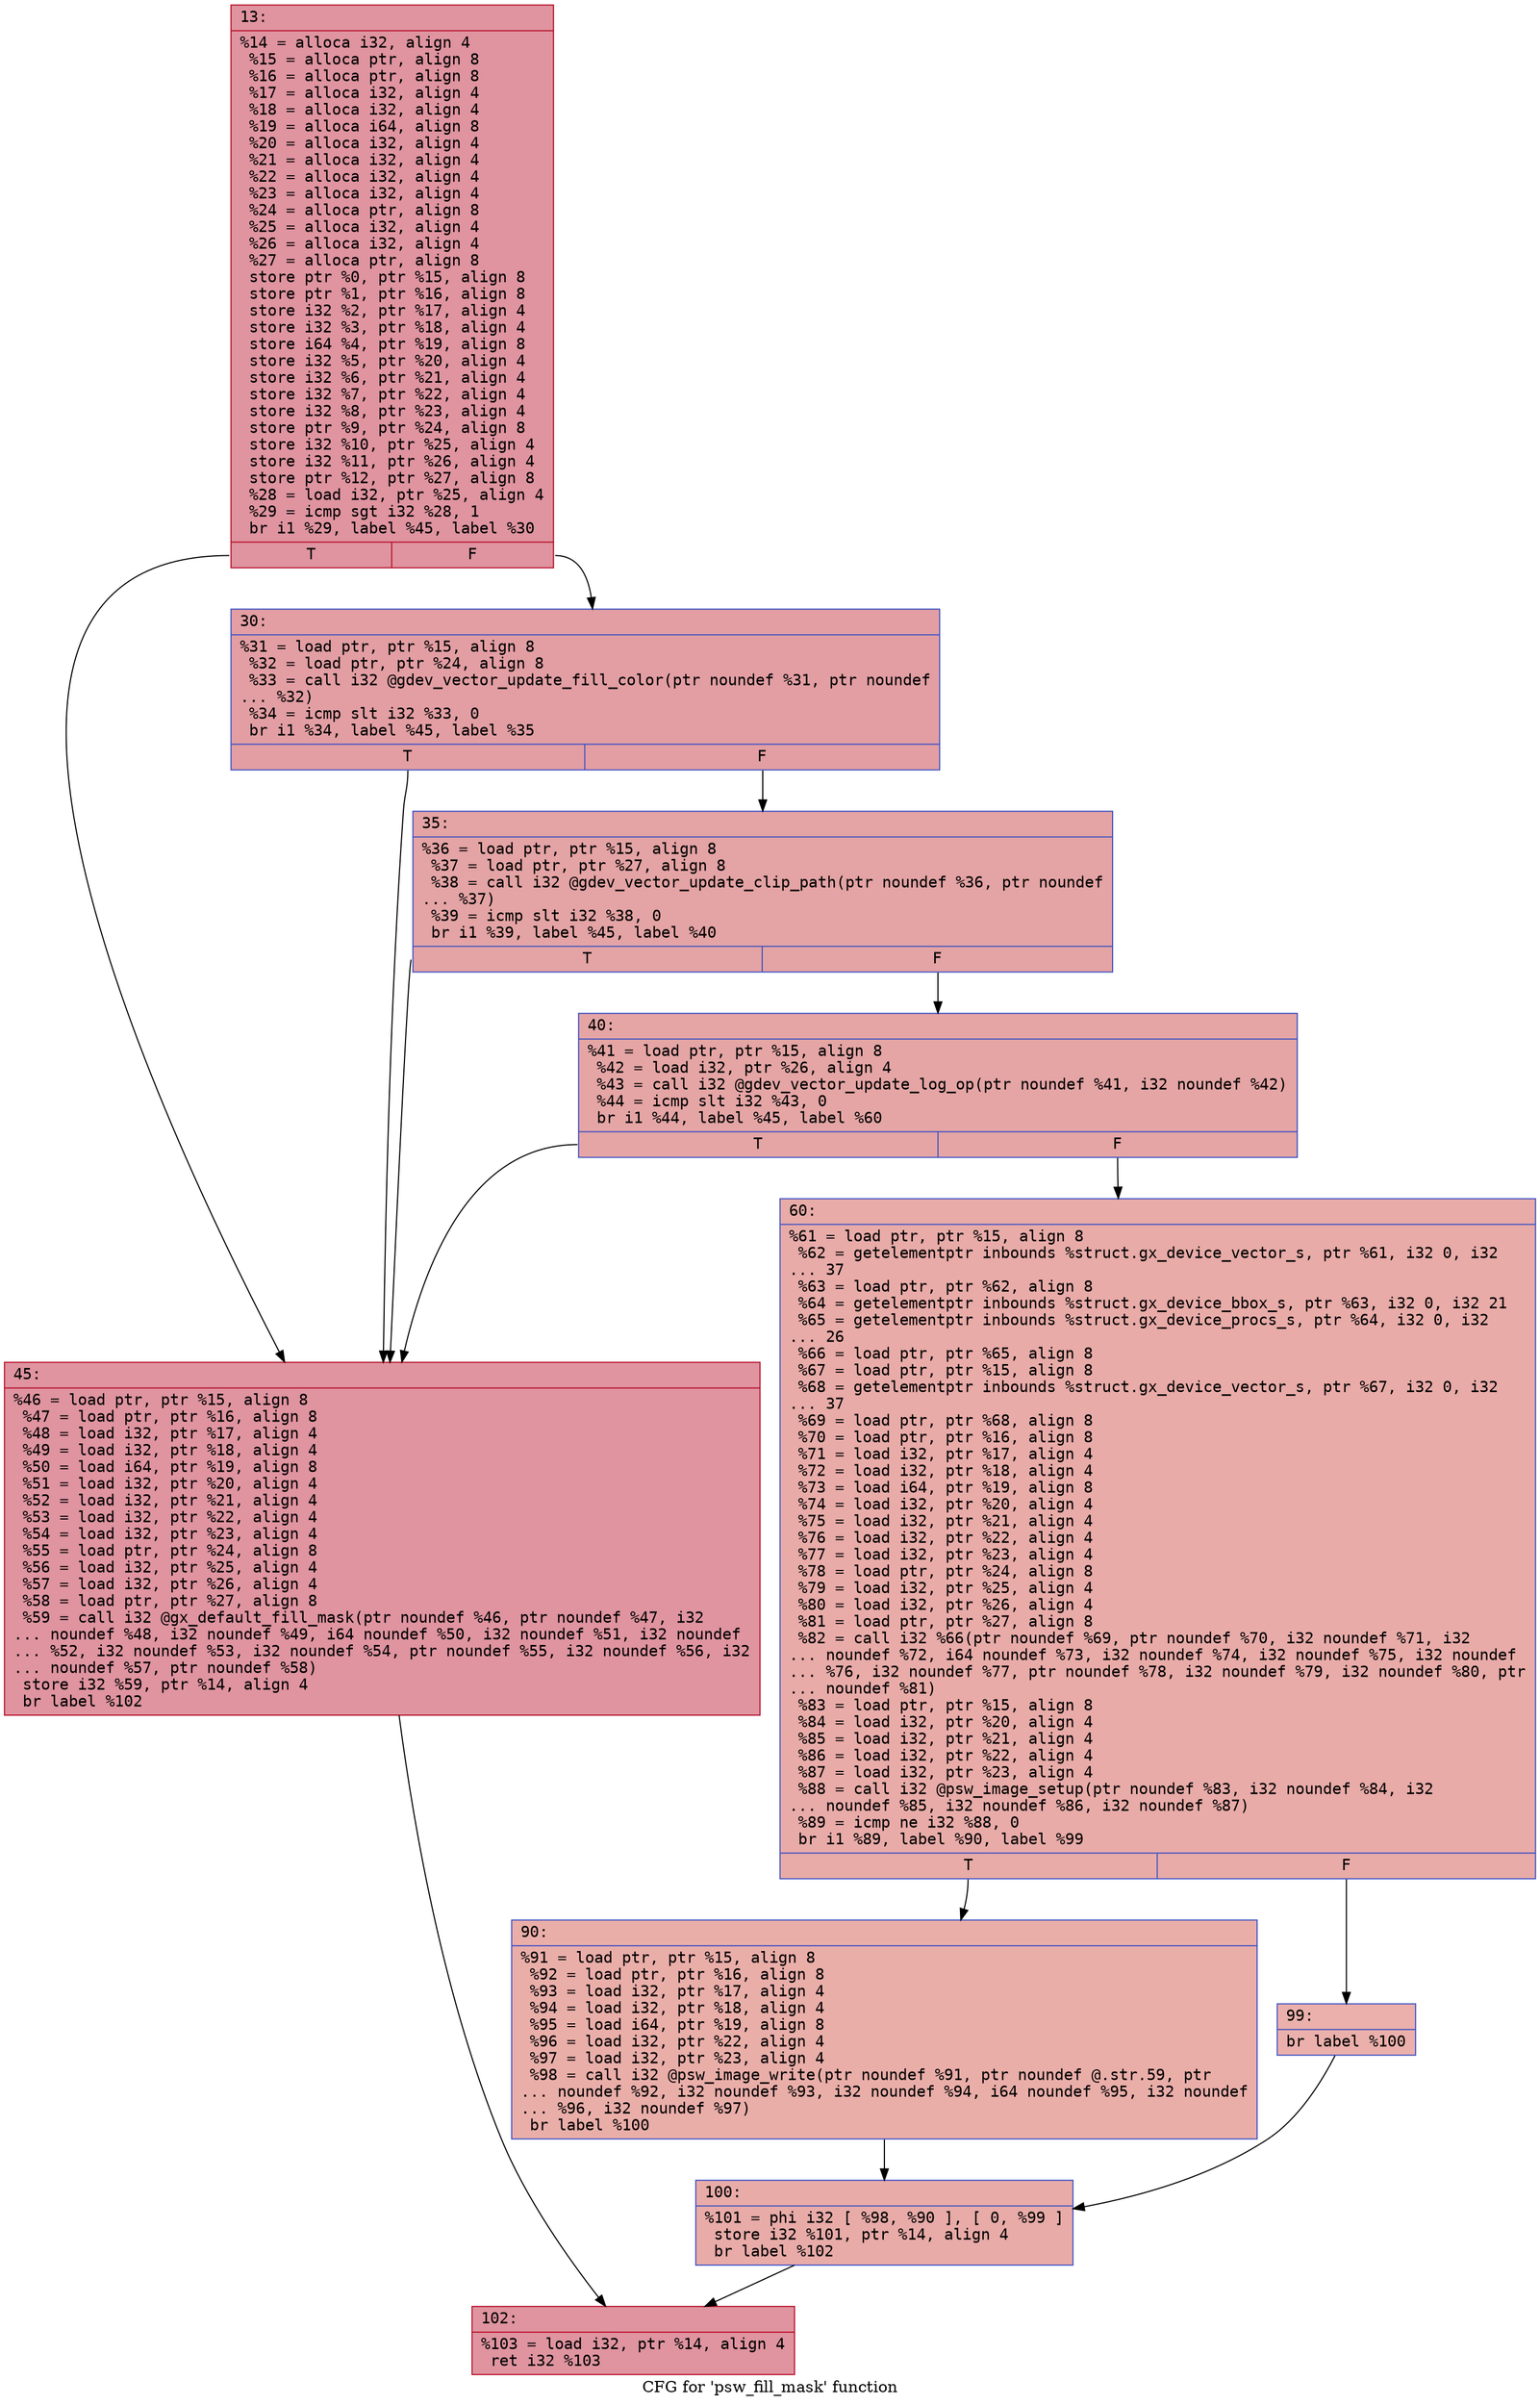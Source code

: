 digraph "CFG for 'psw_fill_mask' function" {
	label="CFG for 'psw_fill_mask' function";

	Node0x60000287bbb0 [shape=record,color="#b70d28ff", style=filled, fillcolor="#b70d2870" fontname="Courier",label="{13:\l|  %14 = alloca i32, align 4\l  %15 = alloca ptr, align 8\l  %16 = alloca ptr, align 8\l  %17 = alloca i32, align 4\l  %18 = alloca i32, align 4\l  %19 = alloca i64, align 8\l  %20 = alloca i32, align 4\l  %21 = alloca i32, align 4\l  %22 = alloca i32, align 4\l  %23 = alloca i32, align 4\l  %24 = alloca ptr, align 8\l  %25 = alloca i32, align 4\l  %26 = alloca i32, align 4\l  %27 = alloca ptr, align 8\l  store ptr %0, ptr %15, align 8\l  store ptr %1, ptr %16, align 8\l  store i32 %2, ptr %17, align 4\l  store i32 %3, ptr %18, align 4\l  store i64 %4, ptr %19, align 8\l  store i32 %5, ptr %20, align 4\l  store i32 %6, ptr %21, align 4\l  store i32 %7, ptr %22, align 4\l  store i32 %8, ptr %23, align 4\l  store ptr %9, ptr %24, align 8\l  store i32 %10, ptr %25, align 4\l  store i32 %11, ptr %26, align 4\l  store ptr %12, ptr %27, align 8\l  %28 = load i32, ptr %25, align 4\l  %29 = icmp sgt i32 %28, 1\l  br i1 %29, label %45, label %30\l|{<s0>T|<s1>F}}"];
	Node0x60000287bbb0:s0 -> Node0x60000287bcf0[tooltip="13 -> 45\nProbability 50.00%" ];
	Node0x60000287bbb0:s1 -> Node0x60000287bc00[tooltip="13 -> 30\nProbability 50.00%" ];
	Node0x60000287bc00 [shape=record,color="#3d50c3ff", style=filled, fillcolor="#be242e70" fontname="Courier",label="{30:\l|  %31 = load ptr, ptr %15, align 8\l  %32 = load ptr, ptr %24, align 8\l  %33 = call i32 @gdev_vector_update_fill_color(ptr noundef %31, ptr noundef\l... %32)\l  %34 = icmp slt i32 %33, 0\l  br i1 %34, label %45, label %35\l|{<s0>T|<s1>F}}"];
	Node0x60000287bc00:s0 -> Node0x60000287bcf0[tooltip="30 -> 45\nProbability 37.50%" ];
	Node0x60000287bc00:s1 -> Node0x60000287bc50[tooltip="30 -> 35\nProbability 62.50%" ];
	Node0x60000287bc50 [shape=record,color="#3d50c3ff", style=filled, fillcolor="#c32e3170" fontname="Courier",label="{35:\l|  %36 = load ptr, ptr %15, align 8\l  %37 = load ptr, ptr %27, align 8\l  %38 = call i32 @gdev_vector_update_clip_path(ptr noundef %36, ptr noundef\l... %37)\l  %39 = icmp slt i32 %38, 0\l  br i1 %39, label %45, label %40\l|{<s0>T|<s1>F}}"];
	Node0x60000287bc50:s0 -> Node0x60000287bcf0[tooltip="35 -> 45\nProbability 37.50%" ];
	Node0x60000287bc50:s1 -> Node0x60000287bca0[tooltip="35 -> 40\nProbability 62.50%" ];
	Node0x60000287bca0 [shape=record,color="#3d50c3ff", style=filled, fillcolor="#c5333470" fontname="Courier",label="{40:\l|  %41 = load ptr, ptr %15, align 8\l  %42 = load i32, ptr %26, align 4\l  %43 = call i32 @gdev_vector_update_log_op(ptr noundef %41, i32 noundef %42)\l  %44 = icmp slt i32 %43, 0\l  br i1 %44, label %45, label %60\l|{<s0>T|<s1>F}}"];
	Node0x60000287bca0:s0 -> Node0x60000287bcf0[tooltip="40 -> 45\nProbability 37.50%" ];
	Node0x60000287bca0:s1 -> Node0x60000287bd40[tooltip="40 -> 60\nProbability 62.50%" ];
	Node0x60000287bcf0 [shape=record,color="#b70d28ff", style=filled, fillcolor="#b70d2870" fontname="Courier",label="{45:\l|  %46 = load ptr, ptr %15, align 8\l  %47 = load ptr, ptr %16, align 8\l  %48 = load i32, ptr %17, align 4\l  %49 = load i32, ptr %18, align 4\l  %50 = load i64, ptr %19, align 8\l  %51 = load i32, ptr %20, align 4\l  %52 = load i32, ptr %21, align 4\l  %53 = load i32, ptr %22, align 4\l  %54 = load i32, ptr %23, align 4\l  %55 = load ptr, ptr %24, align 8\l  %56 = load i32, ptr %25, align 4\l  %57 = load i32, ptr %26, align 4\l  %58 = load ptr, ptr %27, align 8\l  %59 = call i32 @gx_default_fill_mask(ptr noundef %46, ptr noundef %47, i32\l... noundef %48, i32 noundef %49, i64 noundef %50, i32 noundef %51, i32 noundef\l... %52, i32 noundef %53, i32 noundef %54, ptr noundef %55, i32 noundef %56, i32\l... noundef %57, ptr noundef %58)\l  store i32 %59, ptr %14, align 4\l  br label %102\l}"];
	Node0x60000287bcf0 -> Node0x60000287be80[tooltip="45 -> 102\nProbability 100.00%" ];
	Node0x60000287bd40 [shape=record,color="#3d50c3ff", style=filled, fillcolor="#cc403a70" fontname="Courier",label="{60:\l|  %61 = load ptr, ptr %15, align 8\l  %62 = getelementptr inbounds %struct.gx_device_vector_s, ptr %61, i32 0, i32\l... 37\l  %63 = load ptr, ptr %62, align 8\l  %64 = getelementptr inbounds %struct.gx_device_bbox_s, ptr %63, i32 0, i32 21\l  %65 = getelementptr inbounds %struct.gx_device_procs_s, ptr %64, i32 0, i32\l... 26\l  %66 = load ptr, ptr %65, align 8\l  %67 = load ptr, ptr %15, align 8\l  %68 = getelementptr inbounds %struct.gx_device_vector_s, ptr %67, i32 0, i32\l... 37\l  %69 = load ptr, ptr %68, align 8\l  %70 = load ptr, ptr %16, align 8\l  %71 = load i32, ptr %17, align 4\l  %72 = load i32, ptr %18, align 4\l  %73 = load i64, ptr %19, align 8\l  %74 = load i32, ptr %20, align 4\l  %75 = load i32, ptr %21, align 4\l  %76 = load i32, ptr %22, align 4\l  %77 = load i32, ptr %23, align 4\l  %78 = load ptr, ptr %24, align 8\l  %79 = load i32, ptr %25, align 4\l  %80 = load i32, ptr %26, align 4\l  %81 = load ptr, ptr %27, align 8\l  %82 = call i32 %66(ptr noundef %69, ptr noundef %70, i32 noundef %71, i32\l... noundef %72, i64 noundef %73, i32 noundef %74, i32 noundef %75, i32 noundef\l... %76, i32 noundef %77, ptr noundef %78, i32 noundef %79, i32 noundef %80, ptr\l... noundef %81)\l  %83 = load ptr, ptr %15, align 8\l  %84 = load i32, ptr %20, align 4\l  %85 = load i32, ptr %21, align 4\l  %86 = load i32, ptr %22, align 4\l  %87 = load i32, ptr %23, align 4\l  %88 = call i32 @psw_image_setup(ptr noundef %83, i32 noundef %84, i32\l... noundef %85, i32 noundef %86, i32 noundef %87)\l  %89 = icmp ne i32 %88, 0\l  br i1 %89, label %90, label %99\l|{<s0>T|<s1>F}}"];
	Node0x60000287bd40:s0 -> Node0x60000287bd90[tooltip="60 -> 90\nProbability 62.50%" ];
	Node0x60000287bd40:s1 -> Node0x60000287bde0[tooltip="60 -> 99\nProbability 37.50%" ];
	Node0x60000287bd90 [shape=record,color="#3d50c3ff", style=filled, fillcolor="#d0473d70" fontname="Courier",label="{90:\l|  %91 = load ptr, ptr %15, align 8\l  %92 = load ptr, ptr %16, align 8\l  %93 = load i32, ptr %17, align 4\l  %94 = load i32, ptr %18, align 4\l  %95 = load i64, ptr %19, align 8\l  %96 = load i32, ptr %22, align 4\l  %97 = load i32, ptr %23, align 4\l  %98 = call i32 @psw_image_write(ptr noundef %91, ptr noundef @.str.59, ptr\l... noundef %92, i32 noundef %93, i32 noundef %94, i64 noundef %95, i32 noundef\l... %96, i32 noundef %97)\l  br label %100\l}"];
	Node0x60000287bd90 -> Node0x60000287be30[tooltip="90 -> 100\nProbability 100.00%" ];
	Node0x60000287bde0 [shape=record,color="#3d50c3ff", style=filled, fillcolor="#d24b4070" fontname="Courier",label="{99:\l|  br label %100\l}"];
	Node0x60000287bde0 -> Node0x60000287be30[tooltip="99 -> 100\nProbability 100.00%" ];
	Node0x60000287be30 [shape=record,color="#3d50c3ff", style=filled, fillcolor="#cc403a70" fontname="Courier",label="{100:\l|  %101 = phi i32 [ %98, %90 ], [ 0, %99 ]\l  store i32 %101, ptr %14, align 4\l  br label %102\l}"];
	Node0x60000287be30 -> Node0x60000287be80[tooltip="100 -> 102\nProbability 100.00%" ];
	Node0x60000287be80 [shape=record,color="#b70d28ff", style=filled, fillcolor="#b70d2870" fontname="Courier",label="{102:\l|  %103 = load i32, ptr %14, align 4\l  ret i32 %103\l}"];
}
